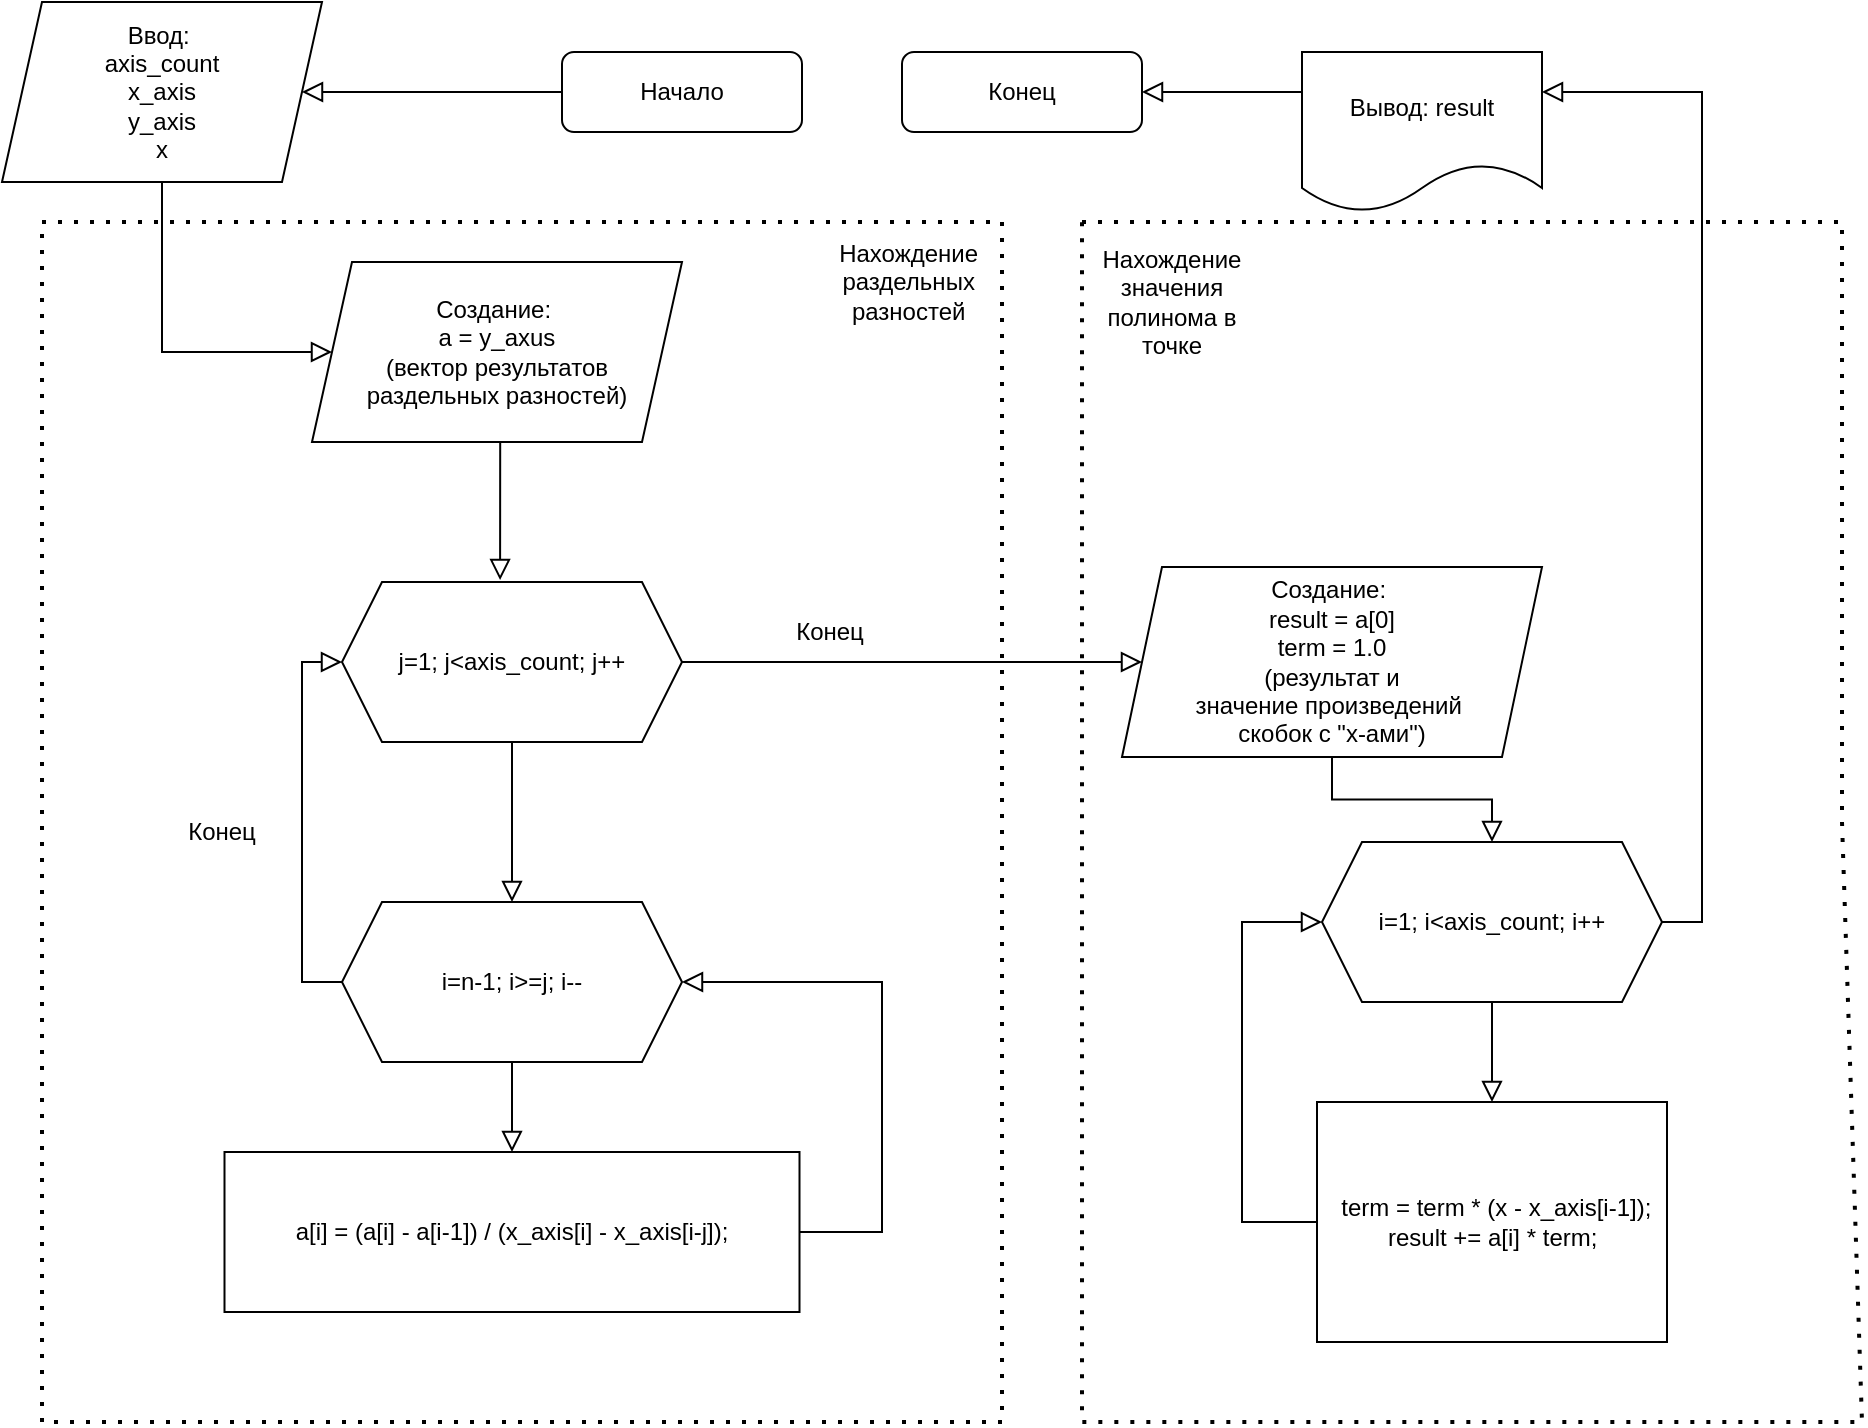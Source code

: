 <mxfile version="26.0.16">
  <diagram id="C5RBs43oDa-KdzZeNtuy" name="Page-1">
    <mxGraphModel dx="1687" dy="878" grid="1" gridSize="10" guides="1" tooltips="1" connect="1" arrows="1" fold="1" page="1" pageScale="1" pageWidth="827" pageHeight="1169" math="0" shadow="0">
      <root>
        <mxCell id="WIyWlLk6GJQsqaUBKTNV-0" />
        <mxCell id="WIyWlLk6GJQsqaUBKTNV-1" parent="WIyWlLk6GJQsqaUBKTNV-0" />
        <mxCell id="WIyWlLk6GJQsqaUBKTNV-2" value="" style="rounded=0;html=1;jettySize=auto;orthogonalLoop=1;fontSize=11;endArrow=block;endFill=0;endSize=8;strokeWidth=1;shadow=0;labelBackgroundColor=none;edgeStyle=orthogonalEdgeStyle;entryX=1;entryY=0.5;entryDx=0;entryDy=0;" parent="WIyWlLk6GJQsqaUBKTNV-1" source="WIyWlLk6GJQsqaUBKTNV-3" target="ePrDVCT97FzitQ4nwVUh-1" edge="1">
          <mxGeometry relative="1" as="geometry">
            <mxPoint x="130" y="130" as="targetPoint" />
          </mxGeometry>
        </mxCell>
        <mxCell id="WIyWlLk6GJQsqaUBKTNV-3" value="Начало" style="rounded=1;whiteSpace=wrap;html=1;fontSize=12;glass=0;strokeWidth=1;shadow=0;" parent="WIyWlLk6GJQsqaUBKTNV-1" vertex="1">
          <mxGeometry x="310" y="35" width="120" height="40" as="geometry" />
        </mxCell>
        <mxCell id="WIyWlLk6GJQsqaUBKTNV-4" value="Yes" style="rounded=0;html=1;jettySize=auto;orthogonalLoop=1;fontSize=11;endArrow=block;endFill=0;endSize=8;strokeWidth=1;shadow=0;labelBackgroundColor=none;edgeStyle=orthogonalEdgeStyle;" parent="WIyWlLk6GJQsqaUBKTNV-1" target="WIyWlLk6GJQsqaUBKTNV-10" edge="1">
          <mxGeometry y="20" relative="1" as="geometry">
            <mxPoint as="offset" />
            <mxPoint x="210" y="360" as="sourcePoint" />
          </mxGeometry>
        </mxCell>
        <mxCell id="WIyWlLk6GJQsqaUBKTNV-5" value="No" style="edgeStyle=orthogonalEdgeStyle;rounded=0;html=1;jettySize=auto;orthogonalLoop=1;fontSize=11;endArrow=block;endFill=0;endSize=8;strokeWidth=1;shadow=0;labelBackgroundColor=none;" parent="WIyWlLk6GJQsqaUBKTNV-1" target="WIyWlLk6GJQsqaUBKTNV-7" edge="1">
          <mxGeometry y="10" relative="1" as="geometry">
            <mxPoint as="offset" />
            <mxPoint x="260" y="320" as="sourcePoint" />
          </mxGeometry>
        </mxCell>
        <mxCell id="WIyWlLk6GJQsqaUBKTNV-8" value="No" style="rounded=0;html=1;jettySize=auto;orthogonalLoop=1;fontSize=11;endArrow=block;endFill=0;endSize=8;strokeWidth=1;shadow=0;labelBackgroundColor=none;edgeStyle=orthogonalEdgeStyle;" parent="WIyWlLk6GJQsqaUBKTNV-1" target="WIyWlLk6GJQsqaUBKTNV-11" edge="1">
          <mxGeometry x="0.333" y="20" relative="1" as="geometry">
            <mxPoint as="offset" />
            <mxPoint x="220" y="470" as="sourcePoint" />
          </mxGeometry>
        </mxCell>
        <mxCell id="WIyWlLk6GJQsqaUBKTNV-9" value="Yes" style="edgeStyle=orthogonalEdgeStyle;rounded=0;html=1;jettySize=auto;orthogonalLoop=1;fontSize=11;endArrow=block;endFill=0;endSize=8;strokeWidth=1;shadow=0;labelBackgroundColor=none;" parent="WIyWlLk6GJQsqaUBKTNV-1" source="WIyWlLk6GJQsqaUBKTNV-10" edge="1">
          <mxGeometry y="10" relative="1" as="geometry">
            <mxPoint as="offset" />
            <mxPoint x="320" y="430" as="targetPoint" />
          </mxGeometry>
        </mxCell>
        <mxCell id="ePrDVCT97FzitQ4nwVUh-0" value="Конец" style="rounded=1;whiteSpace=wrap;html=1;fontSize=12;glass=0;strokeWidth=1;shadow=0;" vertex="1" parent="WIyWlLk6GJQsqaUBKTNV-1">
          <mxGeometry x="480" y="35" width="120" height="40" as="geometry" />
        </mxCell>
        <mxCell id="ePrDVCT97FzitQ4nwVUh-1" value="Ввод:&amp;nbsp;&lt;div&gt;axis_count&lt;/div&gt;&lt;div&gt;x_axis&lt;/div&gt;&lt;div&gt;y_axis&lt;/div&gt;&lt;div&gt;x&lt;/div&gt;" style="shape=parallelogram;perimeter=parallelogramPerimeter;whiteSpace=wrap;html=1;fixedSize=1;" vertex="1" parent="WIyWlLk6GJQsqaUBKTNV-1">
          <mxGeometry x="30" y="10" width="160" height="90" as="geometry" />
        </mxCell>
        <mxCell id="ePrDVCT97FzitQ4nwVUh-5" value="j=1; j&amp;lt;axis_count; j++" style="shape=hexagon;perimeter=hexagonPerimeter2;whiteSpace=wrap;html=1;fixedSize=1;" vertex="1" parent="WIyWlLk6GJQsqaUBKTNV-1">
          <mxGeometry x="200" y="300" width="170" height="80" as="geometry" />
        </mxCell>
        <mxCell id="ePrDVCT97FzitQ4nwVUh-6" value="i=n-1; i&amp;gt;=j; i--" style="shape=hexagon;perimeter=hexagonPerimeter2;whiteSpace=wrap;html=1;fixedSize=1;" vertex="1" parent="WIyWlLk6GJQsqaUBKTNV-1">
          <mxGeometry x="200" y="460" width="170" height="80" as="geometry" />
        </mxCell>
        <mxCell id="ePrDVCT97FzitQ4nwVUh-8" value="" style="endArrow=none;dashed=1;html=1;dashPattern=1 3;strokeWidth=2;rounded=0;" edge="1" parent="WIyWlLk6GJQsqaUBKTNV-1">
          <mxGeometry width="50" height="50" relative="1" as="geometry">
            <mxPoint x="50" y="120" as="sourcePoint" />
            <mxPoint x="50" y="120" as="targetPoint" />
            <Array as="points">
              <mxPoint x="280" y="120" />
              <mxPoint x="530" y="120" />
              <mxPoint x="530" y="720" />
              <mxPoint x="430" y="720" />
              <mxPoint x="50" y="720" />
            </Array>
          </mxGeometry>
        </mxCell>
        <mxCell id="ePrDVCT97FzitQ4nwVUh-9" value="" style="rounded=0;html=1;jettySize=auto;orthogonalLoop=1;fontSize=11;endArrow=block;endFill=0;endSize=8;strokeWidth=1;shadow=0;labelBackgroundColor=none;edgeStyle=orthogonalEdgeStyle;entryX=0;entryY=0.5;entryDx=0;entryDy=0;exitX=0.5;exitY=1;exitDx=0;exitDy=0;" edge="1" parent="WIyWlLk6GJQsqaUBKTNV-1" source="ePrDVCT97FzitQ4nwVUh-1" target="ePrDVCT97FzitQ4nwVUh-21">
          <mxGeometry relative="1" as="geometry">
            <mxPoint x="140" y="80" as="sourcePoint" />
            <mxPoint x="140" y="130" as="targetPoint" />
            <Array as="points">
              <mxPoint x="110" y="185" />
            </Array>
          </mxGeometry>
        </mxCell>
        <mxCell id="ePrDVCT97FzitQ4nwVUh-10" value="Нахождение&amp;nbsp;&lt;div&gt;раздельных&amp;nbsp;&lt;/div&gt;&lt;div&gt;разностей&amp;nbsp;&lt;/div&gt;" style="text;html=1;align=center;verticalAlign=middle;whiteSpace=wrap;rounded=0;" vertex="1" parent="WIyWlLk6GJQsqaUBKTNV-1">
          <mxGeometry x="440" y="120" width="90" height="60" as="geometry" />
        </mxCell>
        <mxCell id="ePrDVCT97FzitQ4nwVUh-12" value="" style="rounded=0;html=1;jettySize=auto;orthogonalLoop=1;fontSize=11;endArrow=block;endFill=0;endSize=8;strokeWidth=1;shadow=0;labelBackgroundColor=none;edgeStyle=orthogonalEdgeStyle;exitX=1;exitY=0.5;exitDx=0;exitDy=0;entryX=0;entryY=0.5;entryDx=0;entryDy=0;" edge="1" parent="WIyWlLk6GJQsqaUBKTNV-1" source="ePrDVCT97FzitQ4nwVUh-5" target="ePrDVCT97FzitQ4nwVUh-26">
          <mxGeometry relative="1" as="geometry">
            <mxPoint x="343" y="340" as="sourcePoint" />
            <mxPoint x="600" y="340" as="targetPoint" />
            <Array as="points" />
          </mxGeometry>
        </mxCell>
        <mxCell id="ePrDVCT97FzitQ4nwVUh-13" value="" style="rounded=0;html=1;jettySize=auto;orthogonalLoop=1;fontSize=11;endArrow=block;endFill=0;endSize=8;strokeWidth=1;shadow=0;labelBackgroundColor=none;edgeStyle=orthogonalEdgeStyle;exitX=0.5;exitY=1;exitDx=0;exitDy=0;entryX=0.5;entryY=0;entryDx=0;entryDy=0;" edge="1" parent="WIyWlLk6GJQsqaUBKTNV-1" source="ePrDVCT97FzitQ4nwVUh-5" target="ePrDVCT97FzitQ4nwVUh-6">
          <mxGeometry relative="1" as="geometry">
            <mxPoint x="380" y="350" as="sourcePoint" />
            <mxPoint x="620" y="350" as="targetPoint" />
          </mxGeometry>
        </mxCell>
        <mxCell id="ePrDVCT97FzitQ4nwVUh-14" value="a[i] = (a[i] - a[i-1]) / (x_axis[i] - x_axis[i-j]);" style="rounded=0;whiteSpace=wrap;html=1;" vertex="1" parent="WIyWlLk6GJQsqaUBKTNV-1">
          <mxGeometry x="141.25" y="585" width="287.5" height="80" as="geometry" />
        </mxCell>
        <mxCell id="ePrDVCT97FzitQ4nwVUh-15" value="Конец" style="text;html=1;align=center;verticalAlign=middle;whiteSpace=wrap;rounded=0;" vertex="1" parent="WIyWlLk6GJQsqaUBKTNV-1">
          <mxGeometry x="414" y="310" width="60" height="30" as="geometry" />
        </mxCell>
        <mxCell id="ePrDVCT97FzitQ4nwVUh-16" value="Конец" style="text;html=1;align=center;verticalAlign=middle;whiteSpace=wrap;rounded=0;" vertex="1" parent="WIyWlLk6GJQsqaUBKTNV-1">
          <mxGeometry x="110" y="410" width="60" height="30" as="geometry" />
        </mxCell>
        <mxCell id="ePrDVCT97FzitQ4nwVUh-17" value="" style="rounded=0;html=1;jettySize=auto;orthogonalLoop=1;fontSize=11;endArrow=block;endFill=0;endSize=8;strokeWidth=1;shadow=0;labelBackgroundColor=none;edgeStyle=orthogonalEdgeStyle;exitX=0;exitY=0.5;exitDx=0;exitDy=0;entryX=0;entryY=0.5;entryDx=0;entryDy=0;" edge="1" parent="WIyWlLk6GJQsqaUBKTNV-1" source="ePrDVCT97FzitQ4nwVUh-6" target="ePrDVCT97FzitQ4nwVUh-5">
          <mxGeometry relative="1" as="geometry">
            <mxPoint x="295" y="390" as="sourcePoint" />
            <mxPoint x="295" y="500" as="targetPoint" />
          </mxGeometry>
        </mxCell>
        <mxCell id="ePrDVCT97FzitQ4nwVUh-18" value="" style="rounded=0;html=1;jettySize=auto;orthogonalLoop=1;fontSize=11;endArrow=block;endFill=0;endSize=8;strokeWidth=1;shadow=0;labelBackgroundColor=none;edgeStyle=orthogonalEdgeStyle;exitX=0.5;exitY=1;exitDx=0;exitDy=0;entryX=0.5;entryY=0;entryDx=0;entryDy=0;" edge="1" parent="WIyWlLk6GJQsqaUBKTNV-1" source="ePrDVCT97FzitQ4nwVUh-6" target="ePrDVCT97FzitQ4nwVUh-14">
          <mxGeometry relative="1" as="geometry">
            <mxPoint x="295" y="390" as="sourcePoint" />
            <mxPoint x="285" y="570" as="targetPoint" />
          </mxGeometry>
        </mxCell>
        <mxCell id="ePrDVCT97FzitQ4nwVUh-19" value="" style="rounded=0;html=1;jettySize=auto;orthogonalLoop=1;fontSize=11;endArrow=block;endFill=0;endSize=8;strokeWidth=1;shadow=0;labelBackgroundColor=none;edgeStyle=orthogonalEdgeStyle;exitX=1;exitY=0.5;exitDx=0;exitDy=0;entryX=1;entryY=0.5;entryDx=0;entryDy=0;" edge="1" parent="WIyWlLk6GJQsqaUBKTNV-1" source="ePrDVCT97FzitQ4nwVUh-14" target="ePrDVCT97FzitQ4nwVUh-6">
          <mxGeometry relative="1" as="geometry">
            <mxPoint x="295" y="580" as="sourcePoint" />
            <mxPoint x="295" y="640" as="targetPoint" />
            <Array as="points">
              <mxPoint x="470" y="625" />
              <mxPoint x="470" y="500" />
            </Array>
          </mxGeometry>
        </mxCell>
        <mxCell id="ePrDVCT97FzitQ4nwVUh-21" value="Создание:&amp;nbsp;&lt;div&gt;a = y_axus&lt;/div&gt;&lt;div&gt;&amp;nbsp;(вектор результатов&amp;nbsp;&lt;/div&gt;&lt;div&gt;раздельных разностей)&lt;/div&gt;" style="shape=parallelogram;perimeter=parallelogramPerimeter;whiteSpace=wrap;html=1;fixedSize=1;" vertex="1" parent="WIyWlLk6GJQsqaUBKTNV-1">
          <mxGeometry x="185" y="140" width="185" height="90" as="geometry" />
        </mxCell>
        <mxCell id="ePrDVCT97FzitQ4nwVUh-23" value="" style="rounded=0;html=1;jettySize=auto;orthogonalLoop=1;fontSize=11;endArrow=block;endFill=0;endSize=8;strokeWidth=1;shadow=0;labelBackgroundColor=none;edgeStyle=orthogonalEdgeStyle;entryX=0.465;entryY=-0.012;entryDx=0;entryDy=0;exitX=0.5;exitY=1;exitDx=0;exitDy=0;entryPerimeter=0;" edge="1" parent="WIyWlLk6GJQsqaUBKTNV-1" source="ePrDVCT97FzitQ4nwVUh-21" target="ePrDVCT97FzitQ4nwVUh-5">
          <mxGeometry relative="1" as="geometry">
            <mxPoint x="120" y="110" as="sourcePoint" />
            <mxPoint x="225" y="195" as="targetPoint" />
            <Array as="points">
              <mxPoint x="279" y="230" />
            </Array>
          </mxGeometry>
        </mxCell>
        <mxCell id="ePrDVCT97FzitQ4nwVUh-24" value="" style="endArrow=none;dashed=1;html=1;dashPattern=1 3;strokeWidth=2;rounded=0;" edge="1" parent="WIyWlLk6GJQsqaUBKTNV-1">
          <mxGeometry width="50" height="50" relative="1" as="geometry">
            <mxPoint x="570" y="120" as="sourcePoint" />
            <mxPoint x="570" y="120" as="targetPoint" />
            <Array as="points">
              <mxPoint x="800" y="120" />
              <mxPoint x="950" y="120" />
              <mxPoint x="950" y="420" />
              <mxPoint x="960" y="720" />
              <mxPoint x="950" y="720" />
              <mxPoint x="570" y="720" />
            </Array>
          </mxGeometry>
        </mxCell>
        <mxCell id="ePrDVCT97FzitQ4nwVUh-25" value="Нахождение значения полинома в точке" style="text;html=1;align=center;verticalAlign=middle;whiteSpace=wrap;rounded=0;" vertex="1" parent="WIyWlLk6GJQsqaUBKTNV-1">
          <mxGeometry x="570" y="120" width="90" height="80" as="geometry" />
        </mxCell>
        <mxCell id="ePrDVCT97FzitQ4nwVUh-26" value="Создание:&amp;nbsp;&lt;div&gt;result = a[0]&lt;/div&gt;&lt;div&gt;term = 1.0&lt;/div&gt;&lt;div&gt;&amp;nbsp;(результат и&amp;nbsp;&lt;/div&gt;&lt;div&gt;значение произведений&amp;nbsp;&lt;/div&gt;&lt;div&gt;скобок с &quot;x-ами&quot;&lt;span style=&quot;background-color: transparent; color: light-dark(rgb(0, 0, 0), rgb(255, 255, 255));&quot;&gt;)&lt;/span&gt;&lt;/div&gt;" style="shape=parallelogram;perimeter=parallelogramPerimeter;whiteSpace=wrap;html=1;fixedSize=1;" vertex="1" parent="WIyWlLk6GJQsqaUBKTNV-1">
          <mxGeometry x="590" y="292.5" width="210" height="95" as="geometry" />
        </mxCell>
        <mxCell id="ePrDVCT97FzitQ4nwVUh-29" value="i=1; i&amp;lt;axis_count; i++" style="shape=hexagon;perimeter=hexagonPerimeter2;whiteSpace=wrap;html=1;fixedSize=1;" vertex="1" parent="WIyWlLk6GJQsqaUBKTNV-1">
          <mxGeometry x="690" y="430" width="170" height="80" as="geometry" />
        </mxCell>
        <mxCell id="ePrDVCT97FzitQ4nwVUh-30" value="" style="rounded=0;html=1;jettySize=auto;orthogonalLoop=1;fontSize=11;endArrow=block;endFill=0;endSize=8;strokeWidth=1;shadow=0;labelBackgroundColor=none;edgeStyle=orthogonalEdgeStyle;exitX=0.5;exitY=1;exitDx=0;exitDy=0;entryX=0.5;entryY=0;entryDx=0;entryDy=0;" edge="1" parent="WIyWlLk6GJQsqaUBKTNV-1" source="ePrDVCT97FzitQ4nwVUh-26" target="ePrDVCT97FzitQ4nwVUh-29">
          <mxGeometry relative="1" as="geometry">
            <mxPoint x="380" y="350" as="sourcePoint" />
            <mxPoint x="610" y="350" as="targetPoint" />
            <Array as="points" />
          </mxGeometry>
        </mxCell>
        <mxCell id="ePrDVCT97FzitQ4nwVUh-31" value="" style="rounded=0;html=1;jettySize=auto;orthogonalLoop=1;fontSize=11;endArrow=block;endFill=0;endSize=8;strokeWidth=1;shadow=0;labelBackgroundColor=none;edgeStyle=orthogonalEdgeStyle;exitX=0.5;exitY=1;exitDx=0;exitDy=0;" edge="1" parent="WIyWlLk6GJQsqaUBKTNV-1" source="ePrDVCT97FzitQ4nwVUh-29" target="ePrDVCT97FzitQ4nwVUh-32">
          <mxGeometry relative="1" as="geometry">
            <mxPoint x="295" y="390" as="sourcePoint" />
            <mxPoint x="695" y="590" as="targetPoint" />
          </mxGeometry>
        </mxCell>
        <mxCell id="ePrDVCT97FzitQ4nwVUh-32" value="&lt;div&gt;&amp;nbsp;term = term * (x - x_axis[i-1]);&lt;/div&gt;&lt;div style=&quot;text-align: left;&quot;&gt;&amp;nbsp; &amp;nbsp; &amp;nbsp; &amp;nbsp; result += a[i] * term;&lt;/div&gt;" style="rounded=0;whiteSpace=wrap;html=1;" vertex="1" parent="WIyWlLk6GJQsqaUBKTNV-1">
          <mxGeometry x="687.5" y="560" width="175" height="120" as="geometry" />
        </mxCell>
        <mxCell id="ePrDVCT97FzitQ4nwVUh-33" value="" style="rounded=0;html=1;jettySize=auto;orthogonalLoop=1;fontSize=11;endArrow=block;endFill=0;endSize=8;strokeWidth=1;shadow=0;labelBackgroundColor=none;edgeStyle=orthogonalEdgeStyle;exitX=0;exitY=0.5;exitDx=0;exitDy=0;entryX=0;entryY=0.5;entryDx=0;entryDy=0;" edge="1" parent="WIyWlLk6GJQsqaUBKTNV-1" source="ePrDVCT97FzitQ4nwVUh-32" target="ePrDVCT97FzitQ4nwVUh-29">
          <mxGeometry relative="1" as="geometry">
            <mxPoint x="439" y="635" as="sourcePoint" />
            <mxPoint x="380" y="510" as="targetPoint" />
            <Array as="points">
              <mxPoint x="650" y="620" />
              <mxPoint x="650" y="470" />
            </Array>
          </mxGeometry>
        </mxCell>
        <mxCell id="ePrDVCT97FzitQ4nwVUh-34" value="" style="rounded=0;html=1;jettySize=auto;orthogonalLoop=1;fontSize=11;endArrow=block;endFill=0;endSize=8;strokeWidth=1;shadow=0;labelBackgroundColor=none;edgeStyle=orthogonalEdgeStyle;exitX=1;exitY=0.5;exitDx=0;exitDy=0;entryX=1;entryY=0.25;entryDx=0;entryDy=0;" edge="1" parent="WIyWlLk6GJQsqaUBKTNV-1" source="ePrDVCT97FzitQ4nwVUh-29" target="ePrDVCT97FzitQ4nwVUh-35">
          <mxGeometry relative="1" as="geometry">
            <mxPoint x="968" y="470" as="sourcePoint" />
            <mxPoint x="930" y="290" as="targetPoint" />
          </mxGeometry>
        </mxCell>
        <mxCell id="ePrDVCT97FzitQ4nwVUh-35" value="Вывод: result" style="shape=document;whiteSpace=wrap;html=1;boundedLbl=1;" vertex="1" parent="WIyWlLk6GJQsqaUBKTNV-1">
          <mxGeometry x="680" y="35" width="120" height="80" as="geometry" />
        </mxCell>
        <mxCell id="ePrDVCT97FzitQ4nwVUh-36" value="" style="rounded=0;html=1;jettySize=auto;orthogonalLoop=1;fontSize=11;endArrow=block;endFill=0;endSize=8;strokeWidth=1;shadow=0;labelBackgroundColor=none;edgeStyle=orthogonalEdgeStyle;entryX=1;entryY=0.5;entryDx=0;entryDy=0;" edge="1" parent="WIyWlLk6GJQsqaUBKTNV-1" target="ePrDVCT97FzitQ4nwVUh-0">
          <mxGeometry relative="1" as="geometry">
            <mxPoint x="680" y="55" as="sourcePoint" />
            <mxPoint x="190" y="65" as="targetPoint" />
            <Array as="points">
              <mxPoint x="680" y="55" />
            </Array>
          </mxGeometry>
        </mxCell>
      </root>
    </mxGraphModel>
  </diagram>
</mxfile>
